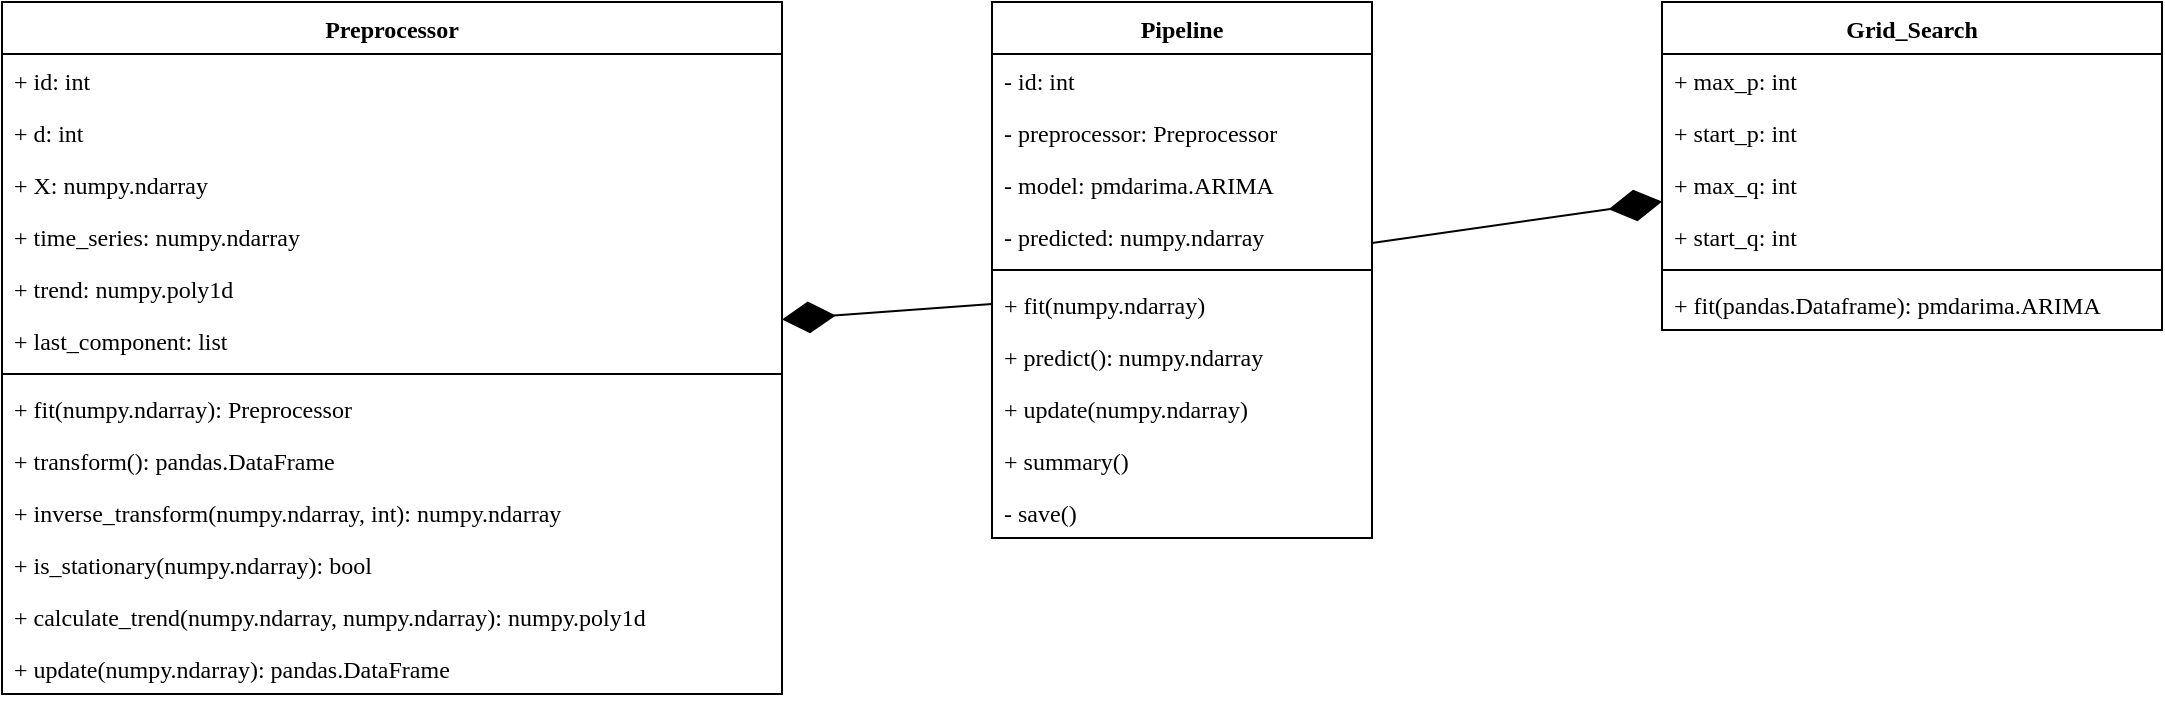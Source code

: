 <mxfile version="10.7.1" type="device"><diagram id="9QK8XsFp4oqkw1FyuSsN" name="Page-1"><mxGraphModel dx="794" dy="506" grid="1" gridSize="10" guides="1" tooltips="1" connect="1" arrows="1" fold="1" page="1" pageScale="1" pageWidth="1654" pageHeight="1169" math="0" shadow="0"><root><mxCell id="0"/><mxCell id="1" parent="0"/><mxCell id="pbDgNwVn2WUx9C_-J2FH-1" value="Preprocessor" style="swimlane;fontStyle=1;align=center;verticalAlign=top;childLayout=stackLayout;horizontal=1;startSize=26;horizontalStack=0;resizeParent=1;resizeParentMax=0;resizeLast=0;collapsible=1;marginBottom=0;fillColor=#FFFFFF;fontFamily=Ubuntu Mono;" parent="1" vertex="1"><mxGeometry x="70" y="174" width="390" height="346" as="geometry"><mxRectangle x="150" y="96" width="100" height="26" as="alternateBounds"/></mxGeometry></mxCell><mxCell id="pbDgNwVn2WUx9C_-J2FH-2" value="+ id: int" style="text;strokeColor=none;fillColor=none;align=left;verticalAlign=top;spacingLeft=4;spacingRight=4;overflow=hidden;rotatable=0;points=[[0,0.5],[1,0.5]];portConstraint=eastwest;fontFamily=Ubuntu Mono;" parent="pbDgNwVn2WUx9C_-J2FH-1" vertex="1"><mxGeometry y="26" width="390" height="26" as="geometry"/></mxCell><mxCell id="pbDgNwVn2WUx9C_-J2FH-5" value="+ d: int" style="text;strokeColor=none;fillColor=none;align=left;verticalAlign=top;spacingLeft=4;spacingRight=4;overflow=hidden;rotatable=0;points=[[0,0.5],[1,0.5]];portConstraint=eastwest;fontFamily=Ubuntu Mono;" parent="pbDgNwVn2WUx9C_-J2FH-1" vertex="1"><mxGeometry y="52" width="390" height="26" as="geometry"/></mxCell><mxCell id="pbDgNwVn2WUx9C_-J2FH-6" value="+ X: numpy.ndarray" style="text;strokeColor=none;fillColor=none;align=left;verticalAlign=top;spacingLeft=4;spacingRight=4;overflow=hidden;rotatable=0;points=[[0,0.5],[1,0.5]];portConstraint=eastwest;fontFamily=Ubuntu Mono;" parent="pbDgNwVn2WUx9C_-J2FH-1" vertex="1"><mxGeometry y="78" width="390" height="26" as="geometry"/></mxCell><mxCell id="pbDgNwVn2WUx9C_-J2FH-7" value="+ time_series: numpy.ndarray" style="text;strokeColor=none;fillColor=none;align=left;verticalAlign=top;spacingLeft=4;spacingRight=4;overflow=hidden;rotatable=0;points=[[0,0.5],[1,0.5]];portConstraint=eastwest;fontFamily=Ubuntu Mono;" parent="pbDgNwVn2WUx9C_-J2FH-1" vertex="1"><mxGeometry y="104" width="390" height="26" as="geometry"/></mxCell><mxCell id="pbDgNwVn2WUx9C_-J2FH-8" value="+ trend: numpy.poly1d" style="text;strokeColor=none;fillColor=none;align=left;verticalAlign=top;spacingLeft=4;spacingRight=4;overflow=hidden;rotatable=0;points=[[0,0.5],[1,0.5]];portConstraint=eastwest;fontFamily=Ubuntu Mono;" parent="pbDgNwVn2WUx9C_-J2FH-1" vertex="1"><mxGeometry y="130" width="390" height="26" as="geometry"/></mxCell><mxCell id="pbDgNwVn2WUx9C_-J2FH-9" value="+ last_component: list" style="text;strokeColor=none;fillColor=none;align=left;verticalAlign=top;spacingLeft=4;spacingRight=4;overflow=hidden;rotatable=0;points=[[0,0.5],[1,0.5]];portConstraint=eastwest;fontFamily=Ubuntu Mono;" parent="pbDgNwVn2WUx9C_-J2FH-1" vertex="1"><mxGeometry y="156" width="390" height="26" as="geometry"/></mxCell><mxCell id="pbDgNwVn2WUx9C_-J2FH-3" value="" style="line;strokeWidth=1;fillColor=none;align=left;verticalAlign=middle;spacingTop=-1;spacingLeft=3;spacingRight=3;rotatable=0;labelPosition=right;points=[];portConstraint=eastwest;" parent="pbDgNwVn2WUx9C_-J2FH-1" vertex="1"><mxGeometry y="182" width="390" height="8" as="geometry"/></mxCell><mxCell id="pbDgNwVn2WUx9C_-J2FH-4" value="+ fit(numpy.ndarray): Preprocessor" style="text;strokeColor=none;fillColor=none;align=left;verticalAlign=top;spacingLeft=4;spacingRight=4;overflow=hidden;rotatable=0;points=[[0,0.5],[1,0.5]];portConstraint=eastwest;fontFamily=Ubuntu Mono;" parent="pbDgNwVn2WUx9C_-J2FH-1" vertex="1"><mxGeometry y="190" width="390" height="26" as="geometry"/></mxCell><mxCell id="pbDgNwVn2WUx9C_-J2FH-10" value="+ transform(): pandas.DataFrame" style="text;strokeColor=none;fillColor=none;align=left;verticalAlign=top;spacingLeft=4;spacingRight=4;overflow=hidden;rotatable=0;points=[[0,0.5],[1,0.5]];portConstraint=eastwest;fontFamily=Ubuntu Mono;" parent="pbDgNwVn2WUx9C_-J2FH-1" vertex="1"><mxGeometry y="216" width="390" height="26" as="geometry"/></mxCell><mxCell id="pbDgNwVn2WUx9C_-J2FH-11" value="+ inverse_transform(numpy.ndarray, int): numpy.ndarray" style="text;strokeColor=none;fillColor=none;align=left;verticalAlign=top;spacingLeft=4;spacingRight=4;overflow=hidden;rotatable=0;points=[[0,0.5],[1,0.5]];portConstraint=eastwest;fontFamily=Ubuntu Mono;" parent="pbDgNwVn2WUx9C_-J2FH-1" vertex="1"><mxGeometry y="242" width="390" height="26" as="geometry"/></mxCell><mxCell id="pbDgNwVn2WUx9C_-J2FH-12" value="+ is_stationary(numpy.ndarray): bool" style="text;strokeColor=none;fillColor=none;align=left;verticalAlign=top;spacingLeft=4;spacingRight=4;overflow=hidden;rotatable=0;points=[[0,0.5],[1,0.5]];portConstraint=eastwest;fontFamily=Ubuntu Mono;" parent="pbDgNwVn2WUx9C_-J2FH-1" vertex="1"><mxGeometry y="268" width="390" height="26" as="geometry"/></mxCell><mxCell id="pbDgNwVn2WUx9C_-J2FH-13" value="+ calculate_trend(numpy.ndarray, numpy.ndarray): numpy.poly1d" style="text;strokeColor=none;fillColor=none;align=left;verticalAlign=top;spacingLeft=4;spacingRight=4;overflow=hidden;rotatable=0;points=[[0,0.5],[1,0.5]];portConstraint=eastwest;fontFamily=Ubuntu Mono;" parent="pbDgNwVn2WUx9C_-J2FH-1" vertex="1"><mxGeometry y="294" width="390" height="26" as="geometry"/></mxCell><mxCell id="pbDgNwVn2WUx9C_-J2FH-14" value="+ update(numpy.ndarray): pandas.DataFrame" style="text;strokeColor=none;fillColor=none;align=left;verticalAlign=top;spacingLeft=4;spacingRight=4;overflow=hidden;rotatable=0;points=[[0,0.5],[1,0.5]];portConstraint=eastwest;fontFamily=Ubuntu Mono;" parent="pbDgNwVn2WUx9C_-J2FH-1" vertex="1"><mxGeometry y="320" width="390" height="26" as="geometry"/></mxCell><mxCell id="pbDgNwVn2WUx9C_-J2FH-15" value="Grid_Search" style="swimlane;fontStyle=1;align=center;verticalAlign=top;childLayout=stackLayout;horizontal=1;startSize=26;horizontalStack=0;resizeParent=1;resizeParentMax=0;resizeLast=0;collapsible=1;marginBottom=0;fillColor=#FFFFFF;fontFamily=Ubuntu Mono;" parent="1" vertex="1"><mxGeometry x="900" y="174" width="250" height="164" as="geometry"/></mxCell><mxCell id="pbDgNwVn2WUx9C_-J2FH-16" value="+ max_p: int" style="text;strokeColor=none;fillColor=none;align=left;verticalAlign=top;spacingLeft=4;spacingRight=4;overflow=hidden;rotatable=0;points=[[0,0.5],[1,0.5]];portConstraint=eastwest;fontFamily=Ubuntu Mono;" parent="pbDgNwVn2WUx9C_-J2FH-15" vertex="1"><mxGeometry y="26" width="250" height="26" as="geometry"/></mxCell><mxCell id="pbDgNwVn2WUx9C_-J2FH-19" value="+ start_p: int" style="text;strokeColor=none;fillColor=none;align=left;verticalAlign=top;spacingLeft=4;spacingRight=4;overflow=hidden;rotatable=0;points=[[0,0.5],[1,0.5]];portConstraint=eastwest;fontFamily=Ubuntu Mono;" parent="pbDgNwVn2WUx9C_-J2FH-15" vertex="1"><mxGeometry y="52" width="250" height="26" as="geometry"/></mxCell><mxCell id="pbDgNwVn2WUx9C_-J2FH-20" value="+ max_q: int" style="text;strokeColor=none;fillColor=none;align=left;verticalAlign=top;spacingLeft=4;spacingRight=4;overflow=hidden;rotatable=0;points=[[0,0.5],[1,0.5]];portConstraint=eastwest;fontFamily=Ubuntu Mono;" parent="pbDgNwVn2WUx9C_-J2FH-15" vertex="1"><mxGeometry y="78" width="250" height="26" as="geometry"/></mxCell><mxCell id="pbDgNwVn2WUx9C_-J2FH-21" value="+ start_q: int" style="text;strokeColor=none;fillColor=none;align=left;verticalAlign=top;spacingLeft=4;spacingRight=4;overflow=hidden;rotatable=0;points=[[0,0.5],[1,0.5]];portConstraint=eastwest;fontFamily=Ubuntu Mono;" parent="pbDgNwVn2WUx9C_-J2FH-15" vertex="1"><mxGeometry y="104" width="250" height="26" as="geometry"/></mxCell><mxCell id="pbDgNwVn2WUx9C_-J2FH-17" value="" style="line;strokeWidth=1;fillColor=none;align=left;verticalAlign=middle;spacingTop=-1;spacingLeft=3;spacingRight=3;rotatable=0;labelPosition=right;points=[];portConstraint=eastwest;" parent="pbDgNwVn2WUx9C_-J2FH-15" vertex="1"><mxGeometry y="130" width="250" height="8" as="geometry"/></mxCell><mxCell id="pbDgNwVn2WUx9C_-J2FH-18" value="+ fit(pandas.Dataframe): pmdarima.ARIMA" style="text;strokeColor=none;fillColor=none;align=left;verticalAlign=top;spacingLeft=4;spacingRight=4;overflow=hidden;rotatable=0;points=[[0,0.5],[1,0.5]];portConstraint=eastwest;fontFamily=Ubuntu Mono;" parent="pbDgNwVn2WUx9C_-J2FH-15" vertex="1"><mxGeometry y="138" width="250" height="26" as="geometry"/></mxCell><mxCell id="pbDgNwVn2WUx9C_-J2FH-22" value="Pipeline&#10;" style="swimlane;fontStyle=1;align=center;verticalAlign=top;childLayout=stackLayout;horizontal=1;startSize=26;horizontalStack=0;resizeParent=1;resizeParentMax=0;resizeLast=0;collapsible=1;marginBottom=0;fillColor=#FFFFFF;fontFamily=Ubuntu Mono;" parent="1" vertex="1"><mxGeometry x="565" y="174" width="190" height="268" as="geometry"/></mxCell><mxCell id="pbDgNwVn2WUx9C_-J2FH-23" value="- id: int" style="text;strokeColor=none;fillColor=none;align=left;verticalAlign=top;spacingLeft=4;spacingRight=4;overflow=hidden;rotatable=0;points=[[0,0.5],[1,0.5]];portConstraint=eastwest;fontFamily=Ubuntu Mono;" parent="pbDgNwVn2WUx9C_-J2FH-22" vertex="1"><mxGeometry y="26" width="190" height="26" as="geometry"/></mxCell><mxCell id="pbDgNwVn2WUx9C_-J2FH-26" value="- preprocessor: Preprocessor" style="text;strokeColor=none;fillColor=none;align=left;verticalAlign=top;spacingLeft=4;spacingRight=4;overflow=hidden;rotatable=0;points=[[0,0.5],[1,0.5]];portConstraint=eastwest;fontFamily=Ubuntu Mono;" parent="pbDgNwVn2WUx9C_-J2FH-22" vertex="1"><mxGeometry y="52" width="190" height="26" as="geometry"/></mxCell><mxCell id="pbDgNwVn2WUx9C_-J2FH-27" value="- model: pmdarima.ARIMA" style="text;strokeColor=none;fillColor=none;align=left;verticalAlign=top;spacingLeft=4;spacingRight=4;overflow=hidden;rotatable=0;points=[[0,0.5],[1,0.5]];portConstraint=eastwest;fontFamily=Ubuntu Mono;" parent="pbDgNwVn2WUx9C_-J2FH-22" vertex="1"><mxGeometry y="78" width="190" height="26" as="geometry"/></mxCell><mxCell id="pbDgNwVn2WUx9C_-J2FH-28" value="- predicted: numpy.ndarray" style="text;strokeColor=none;fillColor=none;align=left;verticalAlign=top;spacingLeft=4;spacingRight=4;overflow=hidden;rotatable=0;points=[[0,0.5],[1,0.5]];portConstraint=eastwest;fontFamily=Ubuntu Mono;" parent="pbDgNwVn2WUx9C_-J2FH-22" vertex="1"><mxGeometry y="104" width="190" height="26" as="geometry"/></mxCell><mxCell id="pbDgNwVn2WUx9C_-J2FH-24" value="" style="line;strokeWidth=1;fillColor=none;align=left;verticalAlign=middle;spacingTop=-1;spacingLeft=3;spacingRight=3;rotatable=0;labelPosition=right;points=[];portConstraint=eastwest;" parent="pbDgNwVn2WUx9C_-J2FH-22" vertex="1"><mxGeometry y="130" width="190" height="8" as="geometry"/></mxCell><mxCell id="pbDgNwVn2WUx9C_-J2FH-25" value="+ fit(numpy.ndarray)" style="text;strokeColor=none;fillColor=none;align=left;verticalAlign=top;spacingLeft=4;spacingRight=4;overflow=hidden;rotatable=0;points=[[0,0.5],[1,0.5]];portConstraint=eastwest;fontFamily=Ubuntu Mono;" parent="pbDgNwVn2WUx9C_-J2FH-22" vertex="1"><mxGeometry y="138" width="190" height="26" as="geometry"/></mxCell><mxCell id="pbDgNwVn2WUx9C_-J2FH-29" value="+ predict(): numpy.ndarray" style="text;strokeColor=none;fillColor=none;align=left;verticalAlign=top;spacingLeft=4;spacingRight=4;overflow=hidden;rotatable=0;points=[[0,0.5],[1,0.5]];portConstraint=eastwest;fontFamily=Ubuntu Mono;" parent="pbDgNwVn2WUx9C_-J2FH-22" vertex="1"><mxGeometry y="164" width="190" height="26" as="geometry"/></mxCell><mxCell id="pbDgNwVn2WUx9C_-J2FH-30" value="+ update(numpy.ndarray) " style="text;strokeColor=none;fillColor=none;align=left;verticalAlign=top;spacingLeft=4;spacingRight=4;overflow=hidden;rotatable=0;points=[[0,0.5],[1,0.5]];portConstraint=eastwest;fontFamily=Ubuntu Mono;" parent="pbDgNwVn2WUx9C_-J2FH-22" vertex="1"><mxGeometry y="190" width="190" height="26" as="geometry"/></mxCell><mxCell id="pbDgNwVn2WUx9C_-J2FH-31" value="+ summary()" style="text;strokeColor=none;fillColor=none;align=left;verticalAlign=top;spacingLeft=4;spacingRight=4;overflow=hidden;rotatable=0;points=[[0,0.5],[1,0.5]];portConstraint=eastwest;fontFamily=Ubuntu Mono;" parent="pbDgNwVn2WUx9C_-J2FH-22" vertex="1"><mxGeometry y="216" width="190" height="26" as="geometry"/></mxCell><mxCell id="pbDgNwVn2WUx9C_-J2FH-32" value="- save()" style="text;strokeColor=none;fillColor=none;align=left;verticalAlign=top;spacingLeft=4;spacingRight=4;overflow=hidden;rotatable=0;points=[[0,0.5],[1,0.5]];portConstraint=eastwest;fontFamily=Ubuntu Mono;" parent="pbDgNwVn2WUx9C_-J2FH-22" vertex="1"><mxGeometry y="242" width="190" height="26" as="geometry"/></mxCell><mxCell id="qu_4HOOap6YSFZhNnPmb-1" value="" style="endArrow=diamondThin;endFill=1;endSize=24;html=1;exitX=0;exitY=0.5;exitDx=0;exitDy=0;" edge="1" parent="1" source="pbDgNwVn2WUx9C_-J2FH-25" target="pbDgNwVn2WUx9C_-J2FH-1"><mxGeometry width="160" relative="1" as="geometry"><mxPoint x="500" y="500" as="sourcePoint"/><mxPoint x="660" y="500" as="targetPoint"/></mxGeometry></mxCell><mxCell id="qu_4HOOap6YSFZhNnPmb-2" value="" style="endArrow=diamondThin;endFill=1;endSize=24;html=1;" edge="1" parent="1" source="pbDgNwVn2WUx9C_-J2FH-22" target="pbDgNwVn2WUx9C_-J2FH-15"><mxGeometry width="160" relative="1" as="geometry"><mxPoint x="770" y="250" as="sourcePoint"/><mxPoint x="930" y="250" as="targetPoint"/></mxGeometry></mxCell></root></mxGraphModel></diagram></mxfile>